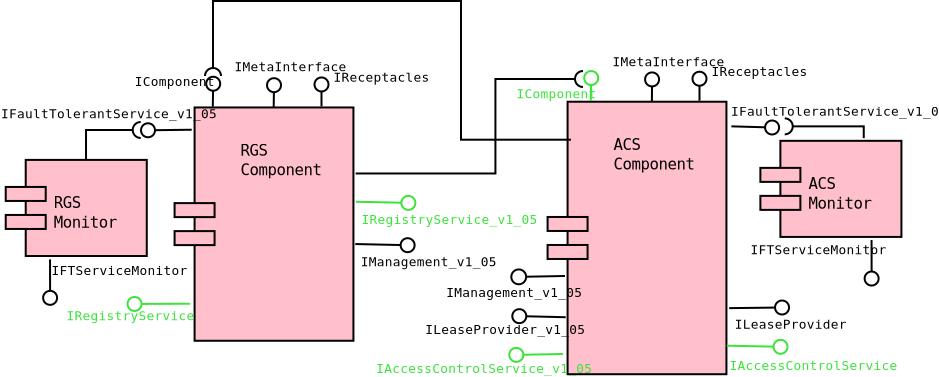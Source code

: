 <?xml version="1.0" encoding="UTF-8"?>
<dia:diagram xmlns:dia="http://www.lysator.liu.se/~alla/dia/">
  <dia:layer name="Background" visible="true" active="true">
    <dia:object type="UML - Component" version="0" id="O0">
      <dia:attribute name="obj_pos">
        <dia:point val="31.799,8.773"/>
      </dia:attribute>
      <dia:attribute name="obj_bb">
        <dia:rectangle val="31.748,8.723;40.758,22.498"/>
      </dia:attribute>
      <dia:attribute name="meta">
        <dia:composite type="dict"/>
      </dia:attribute>
      <dia:attribute name="elem_corner">
        <dia:point val="31.799,8.773"/>
      </dia:attribute>
      <dia:attribute name="elem_width">
        <dia:real val="8.91"/>
      </dia:attribute>
      <dia:attribute name="elem_height">
        <dia:real val="13.675"/>
      </dia:attribute>
      <dia:attribute name="line_colour">
        <dia:color val="#000000"/>
      </dia:attribute>
      <dia:attribute name="fill_colour">
        <dia:color val="#ffc0cb"/>
      </dia:attribute>
      <dia:attribute name="stereotype">
        <dia:string>##</dia:string>
      </dia:attribute>
      <dia:attribute name="text">
        <dia:composite type="text">
          <dia:attribute name="string">
            <dia:string>#
  ACS
  Component  
  







  
#</dia:string>
          </dia:attribute>
          <dia:attribute name="font">
            <dia:font family="monospace" style="0" name="Courier"/>
          </dia:attribute>
          <dia:attribute name="height">
            <dia:real val="0.98"/>
          </dia:attribute>
          <dia:attribute name="pos">
            <dia:point val="34.199,10.126"/>
          </dia:attribute>
          <dia:attribute name="color">
            <dia:color val="#000000"/>
          </dia:attribute>
          <dia:attribute name="alignment">
            <dia:enum val="0"/>
          </dia:attribute>
        </dia:composite>
      </dia:attribute>
    </dia:object>
    <dia:object type="UML - Implements" version="0" id="O1">
      <dia:attribute name="obj_pos">
        <dia:point val="37.015,8.738"/>
      </dia:attribute>
      <dia:attribute name="obj_bb">
        <dia:rectangle val="35.041,6.405;40.431,8.789"/>
      </dia:attribute>
      <dia:attribute name="meta">
        <dia:composite type="dict"/>
      </dia:attribute>
      <dia:attribute name="conn_endpoints">
        <dia:point val="37.015,8.738"/>
        <dia:point val="37.026,7.308"/>
      </dia:attribute>
      <dia:attribute name="line_colour">
        <dia:color val="#000000"/>
      </dia:attribute>
      <dia:attribute name="text_colour">
        <dia:color val="#000000"/>
      </dia:attribute>
      <dia:attribute name="text">
        <dia:string>#IMetaInterface#</dia:string>
      </dia:attribute>
      <dia:attribute name="text_pos">
        <dia:point val="35.041,7.005"/>
      </dia:attribute>
      <dia:attribute name="diameter">
        <dia:real val="0.7"/>
      </dia:attribute>
    </dia:object>
    <dia:object type="UML - Implements" version="0" id="O2">
      <dia:attribute name="obj_pos">
        <dia:point val="33.959,8.738"/>
      </dia:attribute>
      <dia:attribute name="obj_bb">
        <dia:rectangle val="30.241,7.18;34.386,8.805"/>
      </dia:attribute>
      <dia:attribute name="meta">
        <dia:composite type="dict"/>
      </dia:attribute>
      <dia:attribute name="conn_endpoints">
        <dia:point val="33.959,8.738"/>
        <dia:point val="33.986,7.238"/>
      </dia:attribute>
      <dia:attribute name="line_colour">
        <dia:color val="#3be33b"/>
      </dia:attribute>
      <dia:attribute name="text_colour">
        <dia:color val="#3be33b"/>
      </dia:attribute>
      <dia:attribute name="text">
        <dia:string>#IComponent#</dia:string>
      </dia:attribute>
      <dia:attribute name="text_pos">
        <dia:point val="30.241,8.605"/>
      </dia:attribute>
      <dia:attribute name="diameter">
        <dia:real val="0.7"/>
      </dia:attribute>
    </dia:object>
    <dia:object type="UML - Implements" version="0" id="O3">
      <dia:attribute name="obj_pos">
        <dia:point val="39.395,8.723"/>
      </dia:attribute>
      <dia:attribute name="obj_bb">
        <dia:rectangle val="38.995,6.885;44.616,8.773"/>
      </dia:attribute>
      <dia:attribute name="meta">
        <dia:composite type="dict"/>
      </dia:attribute>
      <dia:attribute name="conn_endpoints">
        <dia:point val="39.395,8.723"/>
        <dia:point val="39.395,7.273"/>
      </dia:attribute>
      <dia:attribute name="line_colour">
        <dia:color val="#000000"/>
      </dia:attribute>
      <dia:attribute name="text_colour">
        <dia:color val="#000000"/>
      </dia:attribute>
      <dia:attribute name="text">
        <dia:string>#IReceptacles#</dia:string>
      </dia:attribute>
      <dia:attribute name="text_pos">
        <dia:point val="39.996,7.485"/>
      </dia:attribute>
      <dia:attribute name="diameter">
        <dia:real val="0.7"/>
      </dia:attribute>
    </dia:object>
    <dia:object type="UML - Component" version="0" id="O4">
      <dia:attribute name="obj_pos">
        <dia:point val="42.439,10.728"/>
      </dia:attribute>
      <dia:attribute name="obj_bb">
        <dia:rectangle val="42.389,10.678;49.519,15.633"/>
      </dia:attribute>
      <dia:attribute name="meta">
        <dia:composite type="dict"/>
      </dia:attribute>
      <dia:attribute name="elem_corner">
        <dia:point val="42.439,10.728"/>
      </dia:attribute>
      <dia:attribute name="elem_width">
        <dia:real val="7.03"/>
      </dia:attribute>
      <dia:attribute name="elem_height">
        <dia:real val="4.855"/>
      </dia:attribute>
      <dia:attribute name="line_colour">
        <dia:color val="#000000"/>
      </dia:attribute>
      <dia:attribute name="fill_colour">
        <dia:color val="#ffc0cb"/>
      </dia:attribute>
      <dia:attribute name="stereotype">
        <dia:string>##</dia:string>
      </dia:attribute>
      <dia:attribute name="text">
        <dia:composite type="text">
          <dia:attribute name="string">
            <dia:string>#
ACS
Monitor  
#</dia:string>
          </dia:attribute>
          <dia:attribute name="font">
            <dia:font family="monospace" style="0" name="Courier"/>
          </dia:attribute>
          <dia:attribute name="height">
            <dia:real val="0.98"/>
          </dia:attribute>
          <dia:attribute name="pos">
            <dia:point val="44.839,12.081"/>
          </dia:attribute>
          <dia:attribute name="color">
            <dia:color val="#000000"/>
          </dia:attribute>
          <dia:attribute name="alignment">
            <dia:enum val="0"/>
          </dia:attribute>
        </dia:composite>
      </dia:attribute>
    </dia:object>
    <dia:object type="UML - Component Feature" version="1" id="O5">
      <dia:attribute name="obj_pos">
        <dia:point val="47.607,10.595"/>
      </dia:attribute>
      <dia:attribute name="obj_bb">
        <dia:rectangle val="42.357,8.747;48.507,11.495"/>
      </dia:attribute>
      <dia:attribute name="meta">
        <dia:composite type="dict"/>
      </dia:attribute>
      <dia:attribute name="orth_points">
        <dia:point val="47.607,10.595"/>
        <dia:point val="47.607,10.005"/>
        <dia:point val="43.257,10.005"/>
      </dia:attribute>
      <dia:attribute name="orth_orient">
        <dia:enum val="1"/>
        <dia:enum val="0"/>
      </dia:attribute>
      <dia:attribute name="orth_autoroute">
        <dia:boolean val="false"/>
      </dia:attribute>
      <dia:attribute name="line_colour">
        <dia:color val="#000000"/>
      </dia:attribute>
      <dia:attribute name="role">
        <dia:enum val="1"/>
      </dia:attribute>
      <dia:attribute name="text">
        <dia:composite type="text">
          <dia:attribute name="string">
            <dia:string>##</dia:string>
          </dia:attribute>
          <dia:attribute name="font">
            <dia:font family="dejavu sans mono" style="0" name="Courier"/>
          </dia:attribute>
          <dia:attribute name="height">
            <dia:real val="0.8"/>
          </dia:attribute>
          <dia:attribute name="pos">
            <dia:point val="46.622,9.387"/>
          </dia:attribute>
          <dia:attribute name="color">
            <dia:color val="#000000"/>
          </dia:attribute>
          <dia:attribute name="alignment">
            <dia:enum val="0"/>
          </dia:attribute>
        </dia:composite>
      </dia:attribute>
      <dia:attribute name="text_pos">
        <dia:point val="46.622,9.387"/>
      </dia:attribute>
    </dia:object>
    <dia:object type="UML - Implements" version="0" id="O6">
      <dia:attribute name="obj_pos">
        <dia:point val="40.989,10.004"/>
      </dia:attribute>
      <dia:attribute name="obj_bb">
        <dia:rectangle val="40.937,8.872;51.369,10.473"/>
      </dia:attribute>
      <dia:attribute name="meta">
        <dia:composite type="dict"/>
      </dia:attribute>
      <dia:attribute name="conn_endpoints">
        <dia:point val="40.989,10.004"/>
        <dia:point val="43.374,10.072"/>
      </dia:attribute>
      <dia:attribute name="line_colour">
        <dia:color val="#000000"/>
      </dia:attribute>
      <dia:attribute name="text_colour">
        <dia:color val="#000000"/>
      </dia:attribute>
      <dia:attribute name="text">
        <dia:string>#IFaultTolerantService_v1_05#</dia:string>
      </dia:attribute>
      <dia:attribute name="text_pos">
        <dia:point val="40.974,9.472"/>
      </dia:attribute>
      <dia:attribute name="diameter">
        <dia:real val="0.7"/>
      </dia:attribute>
    </dia:object>
    <dia:object type="UML - Implements" version="0" id="O7">
      <dia:attribute name="obj_pos">
        <dia:point val="40.756,20.97"/>
      </dia:attribute>
      <dia:attribute name="obj_bb">
        <dia:rectangle val="40.705,20.633;48.982,22.384"/>
      </dia:attribute>
      <dia:attribute name="meta">
        <dia:composite type="dict"/>
      </dia:attribute>
      <dia:attribute name="conn_endpoints">
        <dia:point val="40.756,20.97"/>
        <dia:point val="43.797,21.034"/>
      </dia:attribute>
      <dia:attribute name="line_colour">
        <dia:color val="#3be33b"/>
      </dia:attribute>
      <dia:attribute name="text_colour">
        <dia:color val="#3be33b"/>
      </dia:attribute>
      <dia:attribute name="text">
        <dia:string>#IAccessControlService#</dia:string>
      </dia:attribute>
      <dia:attribute name="text_pos">
        <dia:point val="40.897,22.184"/>
      </dia:attribute>
      <dia:attribute name="diameter">
        <dia:real val="0.7"/>
      </dia:attribute>
    </dia:object>
    <dia:object type="UML - Implements" version="0" id="O8">
      <dia:attribute name="obj_pos">
        <dia:point val="40.88,19.094"/>
      </dia:attribute>
      <dia:attribute name="obj_bb">
        <dia:rectangle val="40.83,18.658;46.552,20.323"/>
      </dia:attribute>
      <dia:attribute name="meta">
        <dia:composite type="dict"/>
      </dia:attribute>
      <dia:attribute name="conn_endpoints">
        <dia:point val="40.88,19.094"/>
        <dia:point val="43.872,19.058"/>
      </dia:attribute>
      <dia:attribute name="line_colour">
        <dia:color val="#000000"/>
      </dia:attribute>
      <dia:attribute name="text_colour">
        <dia:color val="#000000"/>
      </dia:attribute>
      <dia:attribute name="text">
        <dia:string>#ILeaseProvider#</dia:string>
      </dia:attribute>
      <dia:attribute name="text_pos">
        <dia:point val="41.162,20.123"/>
      </dia:attribute>
      <dia:attribute name="diameter">
        <dia:real val="0.7"/>
      </dia:attribute>
    </dia:object>
    <dia:object type="UML - Implements" version="0" id="O9">
      <dia:attribute name="obj_pos">
        <dia:point val="32.706,19.549"/>
      </dia:attribute>
      <dia:attribute name="obj_bb">
        <dia:rectangle val="25.685,19.086;33.385,20.587"/>
      </dia:attribute>
      <dia:attribute name="meta">
        <dia:composite type="dict"/>
      </dia:attribute>
      <dia:attribute name="conn_endpoints">
        <dia:point val="32.706,19.549"/>
        <dia:point val="30.035,19.487"/>
      </dia:attribute>
      <dia:attribute name="line_colour">
        <dia:color val="#000000"/>
      </dia:attribute>
      <dia:attribute name="text_colour">
        <dia:color val="#000000"/>
      </dia:attribute>
      <dia:attribute name="text">
        <dia:string>#ILeaseProvider_v1_05#</dia:string>
      </dia:attribute>
      <dia:attribute name="text_pos">
        <dia:point val="25.685,20.387"/>
      </dia:attribute>
      <dia:attribute name="diameter">
        <dia:real val="0.7"/>
      </dia:attribute>
    </dia:object>
    <dia:object type="UML - Implements" version="0" id="O10">
      <dia:attribute name="obj_pos">
        <dia:point val="32.567,21.385"/>
      </dia:attribute>
      <dia:attribute name="obj_bb">
        <dia:rectangle val="23.235,21.036;33.63,22.537"/>
      </dia:attribute>
      <dia:attribute name="meta">
        <dia:composite type="dict"/>
      </dia:attribute>
      <dia:attribute name="conn_endpoints">
        <dia:point val="32.567,21.385"/>
        <dia:point val="29.885,21.437"/>
      </dia:attribute>
      <dia:attribute name="line_colour">
        <dia:color val="#3be33b"/>
      </dia:attribute>
      <dia:attribute name="text_colour">
        <dia:color val="#3be33b"/>
      </dia:attribute>
      <dia:attribute name="text">
        <dia:string>#IAccessControlService_v1_05#</dia:string>
      </dia:attribute>
      <dia:attribute name="text_pos">
        <dia:point val="23.235,22.337"/>
      </dia:attribute>
      <dia:attribute name="diameter">
        <dia:real val="0.7"/>
      </dia:attribute>
    </dia:object>
    <dia:object type="UML - Implements" version="0" id="O11">
      <dia:attribute name="obj_pos">
        <dia:point val="32.667,17.485"/>
      </dia:attribute>
      <dia:attribute name="obj_bb">
        <dia:rectangle val="26.735,17.115;33.28,18.737"/>
      </dia:attribute>
      <dia:attribute name="meta">
        <dia:composite type="dict"/>
      </dia:attribute>
      <dia:attribute name="conn_endpoints">
        <dia:point val="32.667,17.485"/>
        <dia:point val="29.985,17.537"/>
      </dia:attribute>
      <dia:attribute name="line_colour">
        <dia:color val="#000000"/>
      </dia:attribute>
      <dia:attribute name="text_colour">
        <dia:color val="#000000"/>
      </dia:attribute>
      <dia:attribute name="text">
        <dia:string>#IManagement_v1_05#</dia:string>
      </dia:attribute>
      <dia:attribute name="text_pos">
        <dia:point val="26.735,18.537"/>
      </dia:attribute>
      <dia:attribute name="diameter">
        <dia:real val="0.743"/>
      </dia:attribute>
    </dia:object>
    <dia:object type="UML - Component Feature" version="1" id="O12">
      <dia:attribute name="obj_pos">
        <dia:point val="32.966,10.672"/>
      </dia:attribute>
      <dia:attribute name="obj_bb">
        <dia:rectangle val="14.17,3.737;33.866,11.572"/>
      </dia:attribute>
      <dia:attribute name="meta">
        <dia:composite type="dict"/>
      </dia:attribute>
      <dia:attribute name="orth_points">
        <dia:point val="32.966,10.672"/>
        <dia:point val="27.47,10.672"/>
        <dia:point val="27.47,3.737"/>
        <dia:point val="15.07,3.737"/>
        <dia:point val="15.07,7.887"/>
      </dia:attribute>
      <dia:attribute name="orth_orient">
        <dia:enum val="0"/>
        <dia:enum val="1"/>
        <dia:enum val="0"/>
        <dia:enum val="1"/>
      </dia:attribute>
      <dia:attribute name="orth_autoroute">
        <dia:boolean val="false"/>
      </dia:attribute>
      <dia:attribute name="line_colour">
        <dia:color val="#000000"/>
      </dia:attribute>
      <dia:attribute name="role">
        <dia:enum val="1"/>
      </dia:attribute>
      <dia:attribute name="text">
        <dia:composite type="text">
          <dia:attribute name="string">
            <dia:string>##</dia:string>
          </dia:attribute>
          <dia:attribute name="font">
            <dia:font family="dejavu sans mono" style="0" name="Courier"/>
          </dia:attribute>
          <dia:attribute name="height">
            <dia:real val="0.8"/>
          </dia:attribute>
          <dia:attribute name="pos">
            <dia:point val="26.765,9.672"/>
          </dia:attribute>
          <dia:attribute name="color">
            <dia:color val="#000000"/>
          </dia:attribute>
          <dia:attribute name="alignment">
            <dia:enum val="0"/>
          </dia:attribute>
        </dia:composite>
      </dia:attribute>
      <dia:attribute name="text_pos">
        <dia:point val="26.765,9.672"/>
      </dia:attribute>
    </dia:object>
    <dia:object type="UML - Component" version="0" id="O13">
      <dia:attribute name="obj_pos">
        <dia:point val="13.149,9.06"/>
      </dia:attribute>
      <dia:attribute name="obj_bb">
        <dia:rectangle val="13.098,9.01;22.108,20.825"/>
      </dia:attribute>
      <dia:attribute name="meta">
        <dia:composite type="dict"/>
      </dia:attribute>
      <dia:attribute name="elem_corner">
        <dia:point val="13.149,9.06"/>
      </dia:attribute>
      <dia:attribute name="elem_width">
        <dia:real val="8.91"/>
      </dia:attribute>
      <dia:attribute name="elem_height">
        <dia:real val="11.715"/>
      </dia:attribute>
      <dia:attribute name="line_colour">
        <dia:color val="#000000"/>
      </dia:attribute>
      <dia:attribute name="fill_colour">
        <dia:color val="#ffc0cb"/>
      </dia:attribute>
      <dia:attribute name="stereotype">
        <dia:string>##</dia:string>
      </dia:attribute>
      <dia:attribute name="text">
        <dia:composite type="text">
          <dia:attribute name="string">
            <dia:string>#
  RGS
  Component  
  





  
#</dia:string>
          </dia:attribute>
          <dia:attribute name="font">
            <dia:font family="monospace" style="0" name="Courier"/>
          </dia:attribute>
          <dia:attribute name="height">
            <dia:real val="0.98"/>
          </dia:attribute>
          <dia:attribute name="pos">
            <dia:point val="15.549,10.413"/>
          </dia:attribute>
          <dia:attribute name="color">
            <dia:color val="#000000"/>
          </dia:attribute>
          <dia:attribute name="alignment">
            <dia:enum val="0"/>
          </dia:attribute>
        </dia:composite>
      </dia:attribute>
    </dia:object>
    <dia:object type="UML - Implements" version="0" id="O14">
      <dia:attribute name="obj_pos">
        <dia:point val="18.104,9.06"/>
      </dia:attribute>
      <dia:attribute name="obj_bb">
        <dia:rectangle val="16.147,6.655;21.537,9.111"/>
      </dia:attribute>
      <dia:attribute name="meta">
        <dia:composite type="dict"/>
      </dia:attribute>
      <dia:attribute name="conn_endpoints">
        <dia:point val="18.104,9.06"/>
        <dia:point val="18.126,7.595"/>
      </dia:attribute>
      <dia:attribute name="line_colour">
        <dia:color val="#000000"/>
      </dia:attribute>
      <dia:attribute name="text_colour">
        <dia:color val="#000000"/>
      </dia:attribute>
      <dia:attribute name="text">
        <dia:string>#IMetaInterface#</dia:string>
      </dia:attribute>
      <dia:attribute name="text_pos">
        <dia:point val="16.147,7.255"/>
      </dia:attribute>
      <dia:attribute name="diameter">
        <dia:real val="0.7"/>
      </dia:attribute>
      <dia:connections>
        <dia:connection handle="0" to="O13" connection="1"/>
      </dia:connections>
    </dia:object>
    <dia:object type="UML - Implements" version="0" id="O15">
      <dia:attribute name="obj_pos">
        <dia:point val="15.059,9.025"/>
      </dia:attribute>
      <dia:attribute name="obj_bb">
        <dia:rectangle val="11.161,7.384;15.486,9.076"/>
      </dia:attribute>
      <dia:attribute name="meta">
        <dia:composite type="dict"/>
      </dia:attribute>
      <dia:attribute name="conn_endpoints">
        <dia:point val="15.059,9.025"/>
        <dia:point val="15.086,7.524"/>
      </dia:attribute>
      <dia:attribute name="line_colour">
        <dia:color val="#000000"/>
      </dia:attribute>
      <dia:attribute name="text_colour">
        <dia:color val="#000000"/>
      </dia:attribute>
      <dia:attribute name="text">
        <dia:string>#IComponent#</dia:string>
      </dia:attribute>
      <dia:attribute name="text_pos">
        <dia:point val="11.161,7.984"/>
      </dia:attribute>
      <dia:attribute name="diameter">
        <dia:real val="0.7"/>
      </dia:attribute>
    </dia:object>
    <dia:object type="UML - Implements" version="0" id="O16">
      <dia:attribute name="obj_pos">
        <dia:point val="20.495,9.009"/>
      </dia:attribute>
      <dia:attribute name="obj_bb">
        <dia:rectangle val="20.095,7.172;25.716,9.059"/>
      </dia:attribute>
      <dia:attribute name="meta">
        <dia:composite type="dict"/>
      </dia:attribute>
      <dia:attribute name="conn_endpoints">
        <dia:point val="20.495,9.009"/>
        <dia:point val="20.495,7.56"/>
      </dia:attribute>
      <dia:attribute name="line_colour">
        <dia:color val="#000000"/>
      </dia:attribute>
      <dia:attribute name="text_colour">
        <dia:color val="#000000"/>
      </dia:attribute>
      <dia:attribute name="text">
        <dia:string>#IReceptacles#</dia:string>
      </dia:attribute>
      <dia:attribute name="text_pos">
        <dia:point val="21.096,7.772"/>
      </dia:attribute>
      <dia:attribute name="diameter">
        <dia:real val="0.7"/>
      </dia:attribute>
    </dia:object>
    <dia:object type="UML - Component" version="0" id="O17">
      <dia:attribute name="obj_pos">
        <dia:point val="4.706,11.682"/>
      </dia:attribute>
      <dia:attribute name="obj_bb">
        <dia:rectangle val="4.656,11.632;11.786,16.587"/>
      </dia:attribute>
      <dia:attribute name="meta">
        <dia:composite type="dict"/>
      </dia:attribute>
      <dia:attribute name="elem_corner">
        <dia:point val="4.706,11.682"/>
      </dia:attribute>
      <dia:attribute name="elem_width">
        <dia:real val="7.03"/>
      </dia:attribute>
      <dia:attribute name="elem_height">
        <dia:real val="4.855"/>
      </dia:attribute>
      <dia:attribute name="line_colour">
        <dia:color val="#000000"/>
      </dia:attribute>
      <dia:attribute name="fill_colour">
        <dia:color val="#ffc0cb"/>
      </dia:attribute>
      <dia:attribute name="stereotype">
        <dia:string>##</dia:string>
      </dia:attribute>
      <dia:attribute name="text">
        <dia:composite type="text">
          <dia:attribute name="string">
            <dia:string>#
RGS
Monitor  
#</dia:string>
          </dia:attribute>
          <dia:attribute name="font">
            <dia:font family="monospace" style="0" name="Courier"/>
          </dia:attribute>
          <dia:attribute name="height">
            <dia:real val="0.98"/>
          </dia:attribute>
          <dia:attribute name="pos">
            <dia:point val="7.106,13.034"/>
          </dia:attribute>
          <dia:attribute name="color">
            <dia:color val="#000000"/>
          </dia:attribute>
          <dia:attribute name="alignment">
            <dia:enum val="0"/>
          </dia:attribute>
        </dia:composite>
      </dia:attribute>
    </dia:object>
    <dia:object type="UML - Implements" version="0" id="O18">
      <dia:attribute name="obj_pos">
        <dia:point val="14.006,10.174"/>
      </dia:attribute>
      <dia:attribute name="obj_bb">
        <dia:rectangle val="4.47,9.005;14.865,10.606"/>
      </dia:attribute>
      <dia:attribute name="meta">
        <dia:composite type="dict"/>
      </dia:attribute>
      <dia:attribute name="conn_endpoints">
        <dia:point val="14.006,10.174"/>
        <dia:point val="11.47,10.205"/>
      </dia:attribute>
      <dia:attribute name="line_colour">
        <dia:color val="#000000"/>
      </dia:attribute>
      <dia:attribute name="text_colour">
        <dia:color val="#000000"/>
      </dia:attribute>
      <dia:attribute name="text">
        <dia:string>#IFaultTolerantService_v1_05#</dia:string>
      </dia:attribute>
      <dia:attribute name="text_pos">
        <dia:point val="4.47,9.605"/>
      </dia:attribute>
      <dia:attribute name="diameter">
        <dia:real val="0.7"/>
      </dia:attribute>
    </dia:object>
    <dia:object type="UML - Implements" version="0" id="O19">
      <dia:attribute name="obj_pos">
        <dia:point val="13.917,18.872"/>
      </dia:attribute>
      <dia:attribute name="obj_bb">
        <dia:rectangle val="7.75,18.487;13.967,19.9"/>
      </dia:attribute>
      <dia:attribute name="meta">
        <dia:composite type="dict"/>
      </dia:attribute>
      <dia:attribute name="conn_endpoints">
        <dia:point val="13.917,18.872"/>
        <dia:point val="10.798,18.887"/>
      </dia:attribute>
      <dia:attribute name="line_colour">
        <dia:color val="#3be33b"/>
      </dia:attribute>
      <dia:attribute name="text_colour">
        <dia:color val="#3be33b"/>
      </dia:attribute>
      <dia:attribute name="text">
        <dia:string>#IRegistryService#</dia:string>
      </dia:attribute>
      <dia:attribute name="text_pos">
        <dia:point val="7.75,19.7"/>
      </dia:attribute>
      <dia:attribute name="diameter">
        <dia:real val="0.7"/>
      </dia:attribute>
    </dia:object>
    <dia:object type="UML - Implements" version="0" id="O20">
      <dia:attribute name="obj_pos">
        <dia:point val="22.183,15.889"/>
      </dia:attribute>
      <dia:attribute name="obj_bb">
        <dia:rectangle val="22.132,15.553;28.997,17.204"/>
      </dia:attribute>
      <dia:attribute name="meta">
        <dia:composite type="dict"/>
      </dia:attribute>
      <dia:attribute name="conn_endpoints">
        <dia:point val="22.183,15.889"/>
        <dia:point val="25.151,15.954"/>
      </dia:attribute>
      <dia:attribute name="line_colour">
        <dia:color val="#000000"/>
      </dia:attribute>
      <dia:attribute name="text_colour">
        <dia:color val="#000000"/>
      </dia:attribute>
      <dia:attribute name="text">
        <dia:string>#IManagement_v1_05#</dia:string>
      </dia:attribute>
      <dia:attribute name="text_pos">
        <dia:point val="22.452,17.004"/>
      </dia:attribute>
      <dia:attribute name="diameter">
        <dia:real val="0.7"/>
      </dia:attribute>
    </dia:object>
    <dia:object type="UML - Component Feature" version="1" id="O21">
      <dia:attribute name="obj_pos">
        <dia:point val="8.721,11.682"/>
      </dia:attribute>
      <dia:attribute name="obj_bb">
        <dia:rectangle val="7.821,9.032;11.856,12.582"/>
      </dia:attribute>
      <dia:attribute name="meta">
        <dia:composite type="dict"/>
      </dia:attribute>
      <dia:attribute name="orth_points">
        <dia:point val="8.721,11.682"/>
        <dia:point val="8.721,10.187"/>
        <dia:point val="11.856,10.187"/>
        <dia:point val="11.856,10.187"/>
      </dia:attribute>
      <dia:attribute name="orth_orient">
        <dia:enum val="1"/>
        <dia:enum val="0"/>
        <dia:enum val="1"/>
      </dia:attribute>
      <dia:attribute name="orth_autoroute">
        <dia:boolean val="false"/>
      </dia:attribute>
      <dia:attribute name="line_colour">
        <dia:color val="#000000"/>
      </dia:attribute>
      <dia:attribute name="role">
        <dia:enum val="1"/>
      </dia:attribute>
      <dia:attribute name="text">
        <dia:composite type="text">
          <dia:attribute name="string">
            <dia:string>##</dia:string>
          </dia:attribute>
          <dia:attribute name="font">
            <dia:font family="dejavu sans mono" style="0" name="Courier"/>
          </dia:attribute>
          <dia:attribute name="height">
            <dia:real val="0.8"/>
          </dia:attribute>
          <dia:attribute name="pos">
            <dia:point val="10.616,9.672"/>
          </dia:attribute>
          <dia:attribute name="color">
            <dia:color val="#000000"/>
          </dia:attribute>
          <dia:attribute name="alignment">
            <dia:enum val="0"/>
          </dia:attribute>
        </dia:composite>
      </dia:attribute>
      <dia:attribute name="text_pos">
        <dia:point val="10.616,9.672"/>
      </dia:attribute>
      <dia:connections>
        <dia:connection handle="0" to="O17" connection="1"/>
      </dia:connections>
    </dia:object>
    <dia:object type="UML - Component Feature" version="1" id="O22">
      <dia:attribute name="obj_pos">
        <dia:point val="22.203,12.361"/>
      </dia:attribute>
      <dia:attribute name="obj_bb">
        <dia:rectangle val="21.303,6.737;34.87,13.261"/>
      </dia:attribute>
      <dia:attribute name="meta">
        <dia:composite type="dict"/>
      </dia:attribute>
      <dia:attribute name="orth_points">
        <dia:point val="22.203,12.361"/>
        <dia:point val="29.191,12.361"/>
        <dia:point val="29.191,7.637"/>
        <dia:point val="33.97,7.637"/>
      </dia:attribute>
      <dia:attribute name="orth_orient">
        <dia:enum val="0"/>
        <dia:enum val="1"/>
        <dia:enum val="0"/>
      </dia:attribute>
      <dia:attribute name="orth_autoroute">
        <dia:boolean val="false"/>
      </dia:attribute>
      <dia:attribute name="line_colour">
        <dia:color val="#000000"/>
      </dia:attribute>
      <dia:attribute name="role">
        <dia:enum val="1"/>
      </dia:attribute>
      <dia:attribute name="text">
        <dia:composite type="text">
          <dia:attribute name="string">
            <dia:string>##</dia:string>
          </dia:attribute>
          <dia:attribute name="font">
            <dia:font family="dejavu sans mono" style="0" name="Courier"/>
          </dia:attribute>
          <dia:attribute name="height">
            <dia:real val="0.8"/>
          </dia:attribute>
          <dia:attribute name="pos">
            <dia:point val="28.464,11.149"/>
          </dia:attribute>
          <dia:attribute name="color">
            <dia:color val="#000000"/>
          </dia:attribute>
          <dia:attribute name="alignment">
            <dia:enum val="0"/>
          </dia:attribute>
        </dia:composite>
      </dia:attribute>
      <dia:attribute name="text_pos">
        <dia:point val="28.464,11.149"/>
      </dia:attribute>
    </dia:object>
    <dia:object type="UML - Implements" version="0" id="O23">
      <dia:attribute name="obj_pos">
        <dia:point val="6.922,16.656"/>
      </dia:attribute>
      <dia:attribute name="obj_bb">
        <dia:rectangle val="6.526,16.606;13.538,18.981"/>
      </dia:attribute>
      <dia:attribute name="meta">
        <dia:composite type="dict"/>
      </dia:attribute>
      <dia:attribute name="conn_endpoints">
        <dia:point val="6.922,16.656"/>
        <dia:point val="6.926,18.93"/>
      </dia:attribute>
      <dia:attribute name="line_colour">
        <dia:color val="#000000"/>
      </dia:attribute>
      <dia:attribute name="text_colour">
        <dia:color val="#000000"/>
      </dia:attribute>
      <dia:attribute name="text">
        <dia:string>#IFTServiceMonitor#</dia:string>
      </dia:attribute>
      <dia:attribute name="text_pos">
        <dia:point val="6.993,17.434"/>
      </dia:attribute>
      <dia:attribute name="diameter">
        <dia:real val="0.7"/>
      </dia:attribute>
    </dia:object>
    <dia:object type="UML - Implements" version="0" id="O24">
      <dia:attribute name="obj_pos">
        <dia:point val="47.998,15.69"/>
      </dia:attribute>
      <dia:attribute name="obj_bb">
        <dia:rectangle val="41.941,15.639;48.486,18.014"/>
      </dia:attribute>
      <dia:attribute name="meta">
        <dia:composite type="dict"/>
      </dia:attribute>
      <dia:attribute name="conn_endpoints">
        <dia:point val="47.998,15.69"/>
        <dia:point val="48.002,17.964"/>
      </dia:attribute>
      <dia:attribute name="line_colour">
        <dia:color val="#000000"/>
      </dia:attribute>
      <dia:attribute name="text_colour">
        <dia:color val="#000000"/>
      </dia:attribute>
      <dia:attribute name="text">
        <dia:string>#IFTServiceMonitor#</dia:string>
      </dia:attribute>
      <dia:attribute name="text_pos">
        <dia:point val="41.941,16.405"/>
      </dia:attribute>
      <dia:attribute name="diameter">
        <dia:real val="0.7"/>
      </dia:attribute>
    </dia:object>
    <dia:object type="UML - Implements" version="0" id="O25">
      <dia:attribute name="obj_pos">
        <dia:point val="22.221,13.775"/>
      </dia:attribute>
      <dia:attribute name="obj_bb">
        <dia:rectangle val="22.17,13.439;30.959,15.09"/>
      </dia:attribute>
      <dia:attribute name="meta">
        <dia:composite type="dict"/>
      </dia:attribute>
      <dia:attribute name="conn_endpoints">
        <dia:point val="22.221,13.775"/>
        <dia:point val="25.189,13.84"/>
      </dia:attribute>
      <dia:attribute name="line_colour">
        <dia:color val="#3be33b"/>
      </dia:attribute>
      <dia:attribute name="text_colour">
        <dia:color val="#3be33b"/>
      </dia:attribute>
      <dia:attribute name="text">
        <dia:string>#IRegistryService_v1_05#</dia:string>
      </dia:attribute>
      <dia:attribute name="text_pos">
        <dia:point val="22.489,14.89"/>
      </dia:attribute>
      <dia:attribute name="diameter">
        <dia:real val="0.7"/>
      </dia:attribute>
    </dia:object>
  </dia:layer>
</dia:diagram>

